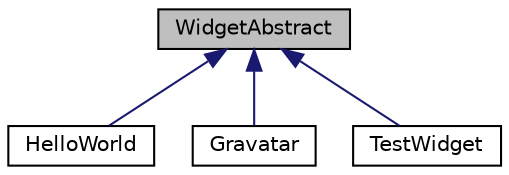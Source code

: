 digraph "WidgetAbstract"
{
  edge [fontname="Helvetica",fontsize="10",labelfontname="Helvetica",labelfontsize="10"];
  node [fontname="Helvetica",fontsize="10",shape=record];
  Node1 [label="WidgetAbstract",height=0.2,width=0.4,color="black", fillcolor="grey75", style="filled", fontcolor="black"];
  Node1 -> Node2 [dir="back",color="midnightblue",fontsize="10",style="solid",fontname="Helvetica"];
  Node2 [label="HelloWorld",height=0.2,width=0.4,color="black", fillcolor="white", style="filled",URL="$class_m_h_dev_1_1_widgets_1_1_example_1_1_hello_world.html",tooltip="Simple HelloWorld class to show how the widget system is working. "];
  Node1 -> Node3 [dir="back",color="midnightblue",fontsize="10",style="solid",fontname="Helvetica"];
  Node3 [label="Gravatar",height=0.2,width=0.4,color="black", fillcolor="white", style="filled",URL="$class_m_h_dev_1_1_widgets_1_1_gravatar.html",tooltip="Gravatar (Globally Recognized Avatar) widget will provide a widget that will return the markup to ren..."];
  Node1 -> Node4 [dir="back",color="midnightblue",fontsize="10",style="solid",fontname="Helvetica"];
  Node4 [label="TestWidget",height=0.2,width=0.4,color="black", fillcolor="white", style="filled",URL="$class_test_1_1_test_widget.html"];
}
